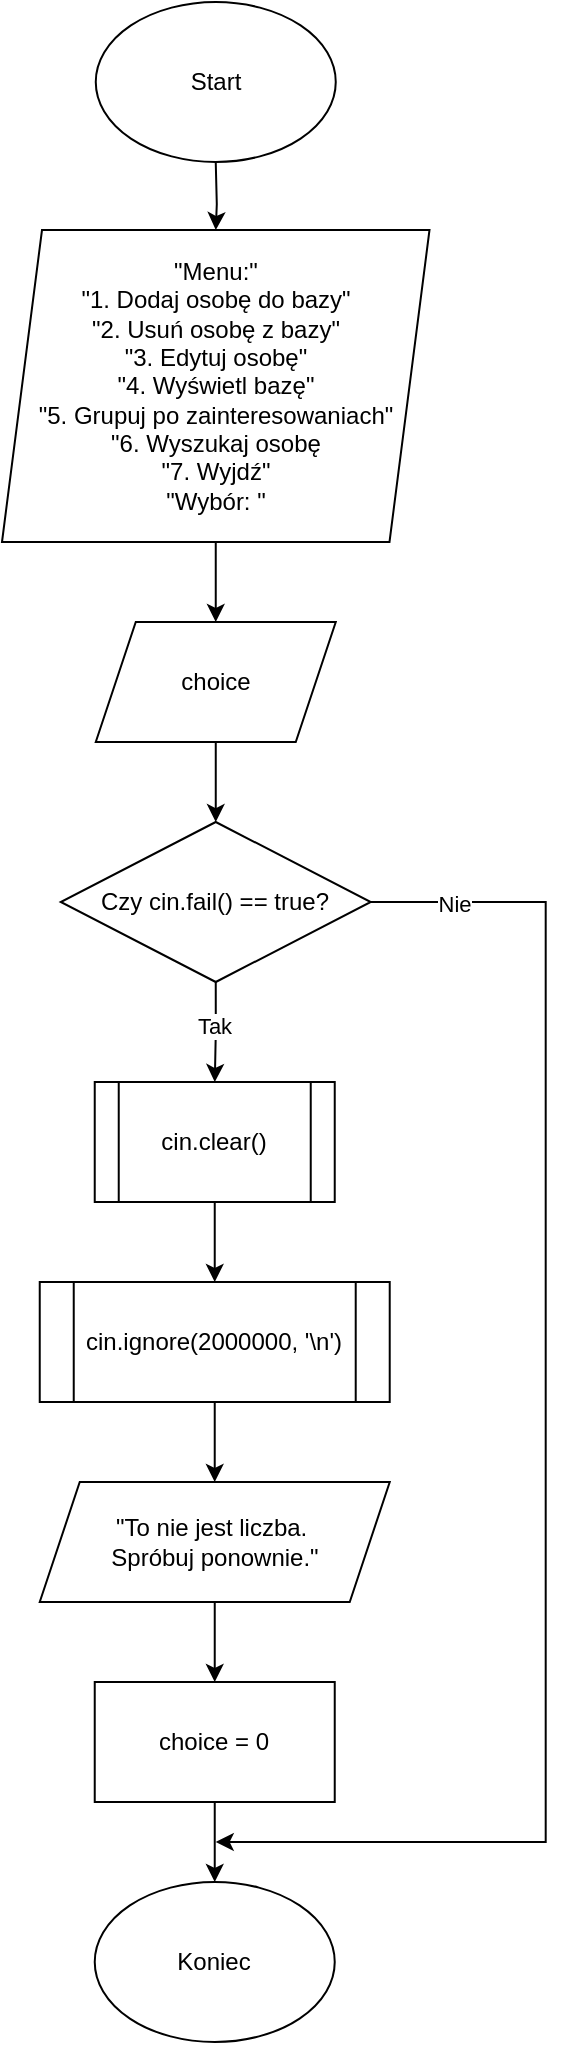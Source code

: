 <mxfile version="26.0.6">
  <diagram name="Strona-1" id="p3D_83ls6Rz5utP9l_za">
    <mxGraphModel dx="1728" dy="922" grid="1" gridSize="10" guides="1" tooltips="1" connect="1" arrows="1" fold="1" page="1" pageScale="1" pageWidth="1169" pageHeight="827" math="0" shadow="0">
      <root>
        <mxCell id="0" />
        <mxCell id="1" parent="0" />
        <mxCell id="i30zzXLviCfNnO-DWSTZ-1" value="Start" style="ellipse;whiteSpace=wrap;html=1;" parent="1" vertex="1">
          <mxGeometry x="516.88" y="100" width="120" height="80" as="geometry" />
        </mxCell>
        <mxCell id="i30zzXLviCfNnO-DWSTZ-8" value="" style="edgeStyle=orthogonalEdgeStyle;rounded=0;orthogonalLoop=1;jettySize=auto;html=1;" parent="1" target="i30zzXLviCfNnO-DWSTZ-7" edge="1">
          <mxGeometry relative="1" as="geometry">
            <mxPoint x="576.87" y="180" as="sourcePoint" />
          </mxGeometry>
        </mxCell>
        <mxCell id="i30zzXLviCfNnO-DWSTZ-10" value="" style="edgeStyle=orthogonalEdgeStyle;rounded=0;orthogonalLoop=1;jettySize=auto;html=1;" parent="1" source="i30zzXLviCfNnO-DWSTZ-7" target="i30zzXLviCfNnO-DWSTZ-9" edge="1">
          <mxGeometry relative="1" as="geometry" />
        </mxCell>
        <mxCell id="i30zzXLviCfNnO-DWSTZ-7" value="&lt;div&gt;&lt;span style=&quot;background-color: transparent; color: light-dark(rgb(0, 0, 0), rgb(255, 255, 255));&quot;&gt;&quot;Menu:&quot;&lt;/span&gt;&lt;/div&gt;&lt;div&gt;&lt;span style=&quot;background-color: transparent; color: light-dark(rgb(0, 0, 0), rgb(255, 255, 255));&quot;&gt;&quot;1. Dodaj osobę do bazy&quot;&lt;/span&gt;&lt;/div&gt;&lt;div&gt;&quot;2. Usuń osobę z bazy&quot;&lt;/div&gt;&lt;div&gt;&lt;span style=&quot;background-color: transparent; color: light-dark(rgb(0, 0, 0), rgb(255, 255, 255));&quot;&gt;&quot;3. Edytuj osobę&quot;&lt;/span&gt;&lt;/div&gt;&lt;div&gt;&lt;span style=&quot;background-color: transparent; color: light-dark(rgb(0, 0, 0), rgb(255, 255, 255));&quot;&gt;&quot;4. Wyświetl bazę&quot;&lt;/span&gt;&lt;/div&gt;&lt;div&gt;&quot;5. Grupuj po zainteresowaniach&quot;&lt;/div&gt;&lt;div&gt;&lt;span style=&quot;background-color: transparent; color: light-dark(rgb(0, 0, 0), rgb(255, 255, 255));&quot;&gt;&quot;6. Wyszukaj osobę&lt;/span&gt;&lt;/div&gt;&lt;div&gt;&lt;span style=&quot;background-color: transparent; color: light-dark(rgb(0, 0, 0), rgb(255, 255, 255));&quot;&gt;&quot;7. Wyjdź&quot;&lt;/span&gt;&lt;/div&gt;&lt;div&gt;&lt;span style=&quot;background-color: transparent; color: light-dark(rgb(0, 0, 0), rgb(255, 255, 255));&quot;&gt;&quot;Wybór: &quot;&lt;/span&gt;&lt;/div&gt;" style="shape=parallelogram;perimeter=parallelogramPerimeter;whiteSpace=wrap;html=1;fixedSize=1;align=center;" parent="1" vertex="1">
          <mxGeometry x="470" y="214" width="213.75" height="156" as="geometry" />
        </mxCell>
        <mxCell id="4QMDZyq7ZuJOxnmz9UBf-13" value="" style="edgeStyle=orthogonalEdgeStyle;rounded=0;orthogonalLoop=1;jettySize=auto;html=1;" edge="1" parent="1" source="i30zzXLviCfNnO-DWSTZ-9" target="4QMDZyq7ZuJOxnmz9UBf-1">
          <mxGeometry relative="1" as="geometry" />
        </mxCell>
        <mxCell id="i30zzXLviCfNnO-DWSTZ-9" value="choice" style="shape=parallelogram;perimeter=parallelogramPerimeter;whiteSpace=wrap;html=1;fixedSize=1;" parent="1" vertex="1">
          <mxGeometry x="516.88" y="410" width="120" height="60" as="geometry" />
        </mxCell>
        <mxCell id="4QMDZyq7ZuJOxnmz9UBf-4" value="" style="edgeStyle=orthogonalEdgeStyle;rounded=0;orthogonalLoop=1;jettySize=auto;html=1;exitX=0.5;exitY=1;exitDx=0;exitDy=0;" edge="1" parent="1" source="4QMDZyq7ZuJOxnmz9UBf-1" target="4QMDZyq7ZuJOxnmz9UBf-3">
          <mxGeometry relative="1" as="geometry">
            <mxPoint x="576.87" y="609.997" as="sourcePoint" />
          </mxGeometry>
        </mxCell>
        <mxCell id="4QMDZyq7ZuJOxnmz9UBf-14" value="Tak" style="edgeLabel;html=1;align=center;verticalAlign=middle;resizable=0;points=[];" vertex="1" connectable="0" parent="4QMDZyq7ZuJOxnmz9UBf-4">
          <mxGeometry x="-0.147" y="1" relative="1" as="geometry">
            <mxPoint x="-2" as="offset" />
          </mxGeometry>
        </mxCell>
        <mxCell id="4QMDZyq7ZuJOxnmz9UBf-15" style="edgeStyle=orthogonalEdgeStyle;rounded=0;orthogonalLoop=1;jettySize=auto;html=1;" edge="1" parent="1" source="4QMDZyq7ZuJOxnmz9UBf-1">
          <mxGeometry relative="1" as="geometry">
            <mxPoint x="576.87" y="1020" as="targetPoint" />
            <Array as="points">
              <mxPoint x="741.87" y="550" />
              <mxPoint x="741.87" y="1020" />
            </Array>
          </mxGeometry>
        </mxCell>
        <mxCell id="4QMDZyq7ZuJOxnmz9UBf-16" value="Nie" style="edgeLabel;html=1;align=center;verticalAlign=middle;resizable=0;points=[];" vertex="1" connectable="0" parent="4QMDZyq7ZuJOxnmz9UBf-15">
          <mxGeometry x="-0.886" y="-1" relative="1" as="geometry">
            <mxPoint as="offset" />
          </mxGeometry>
        </mxCell>
        <mxCell id="4QMDZyq7ZuJOxnmz9UBf-1" value="Czy cin.fail() == true?" style="rhombus;whiteSpace=wrap;html=1;" vertex="1" parent="1">
          <mxGeometry x="499.38" y="510" width="154.99" height="80" as="geometry" />
        </mxCell>
        <mxCell id="4QMDZyq7ZuJOxnmz9UBf-6" value="" style="edgeStyle=orthogonalEdgeStyle;rounded=0;orthogonalLoop=1;jettySize=auto;html=1;" edge="1" parent="1" source="4QMDZyq7ZuJOxnmz9UBf-3" target="4QMDZyq7ZuJOxnmz9UBf-5">
          <mxGeometry relative="1" as="geometry" />
        </mxCell>
        <mxCell id="4QMDZyq7ZuJOxnmz9UBf-3" value="cin.clear()" style="shape=process;whiteSpace=wrap;html=1;backgroundOutline=1;" vertex="1" parent="1">
          <mxGeometry x="516.37" y="640" width="120" height="60" as="geometry" />
        </mxCell>
        <mxCell id="4QMDZyq7ZuJOxnmz9UBf-9" value="" style="edgeStyle=orthogonalEdgeStyle;rounded=0;orthogonalLoop=1;jettySize=auto;html=1;" edge="1" parent="1" source="4QMDZyq7ZuJOxnmz9UBf-5" target="4QMDZyq7ZuJOxnmz9UBf-7">
          <mxGeometry relative="1" as="geometry" />
        </mxCell>
        <mxCell id="4QMDZyq7ZuJOxnmz9UBf-5" value="cin.ignore(2000000, &#39;\n&#39;)" style="shape=process;whiteSpace=wrap;html=1;backgroundOutline=1;" vertex="1" parent="1">
          <mxGeometry x="488.87" y="740" width="174.99" height="60" as="geometry" />
        </mxCell>
        <mxCell id="4QMDZyq7ZuJOxnmz9UBf-10" value="" style="edgeStyle=orthogonalEdgeStyle;rounded=0;orthogonalLoop=1;jettySize=auto;html=1;" edge="1" parent="1" source="4QMDZyq7ZuJOxnmz9UBf-7" target="4QMDZyq7ZuJOxnmz9UBf-8">
          <mxGeometry relative="1" as="geometry" />
        </mxCell>
        <mxCell id="4QMDZyq7ZuJOxnmz9UBf-7" value="&quot;To nie jest liczba.&amp;nbsp;&lt;div&gt;Spróbuj ponownie.&quot;&lt;/div&gt;" style="shape=parallelogram;perimeter=parallelogramPerimeter;whiteSpace=wrap;html=1;fixedSize=1;" vertex="1" parent="1">
          <mxGeometry x="488.87" y="840" width="175" height="60" as="geometry" />
        </mxCell>
        <mxCell id="4QMDZyq7ZuJOxnmz9UBf-12" value="" style="edgeStyle=orthogonalEdgeStyle;rounded=0;orthogonalLoop=1;jettySize=auto;html=1;" edge="1" parent="1" source="4QMDZyq7ZuJOxnmz9UBf-8" target="4QMDZyq7ZuJOxnmz9UBf-11">
          <mxGeometry relative="1" as="geometry" />
        </mxCell>
        <mxCell id="4QMDZyq7ZuJOxnmz9UBf-8" value="choice = 0" style="rounded=0;whiteSpace=wrap;html=1;" vertex="1" parent="1">
          <mxGeometry x="516.37" y="940" width="120" height="60" as="geometry" />
        </mxCell>
        <mxCell id="4QMDZyq7ZuJOxnmz9UBf-11" value="Koniec" style="ellipse;whiteSpace=wrap;html=1;" vertex="1" parent="1">
          <mxGeometry x="516.37" y="1040" width="120" height="80" as="geometry" />
        </mxCell>
      </root>
    </mxGraphModel>
  </diagram>
</mxfile>
